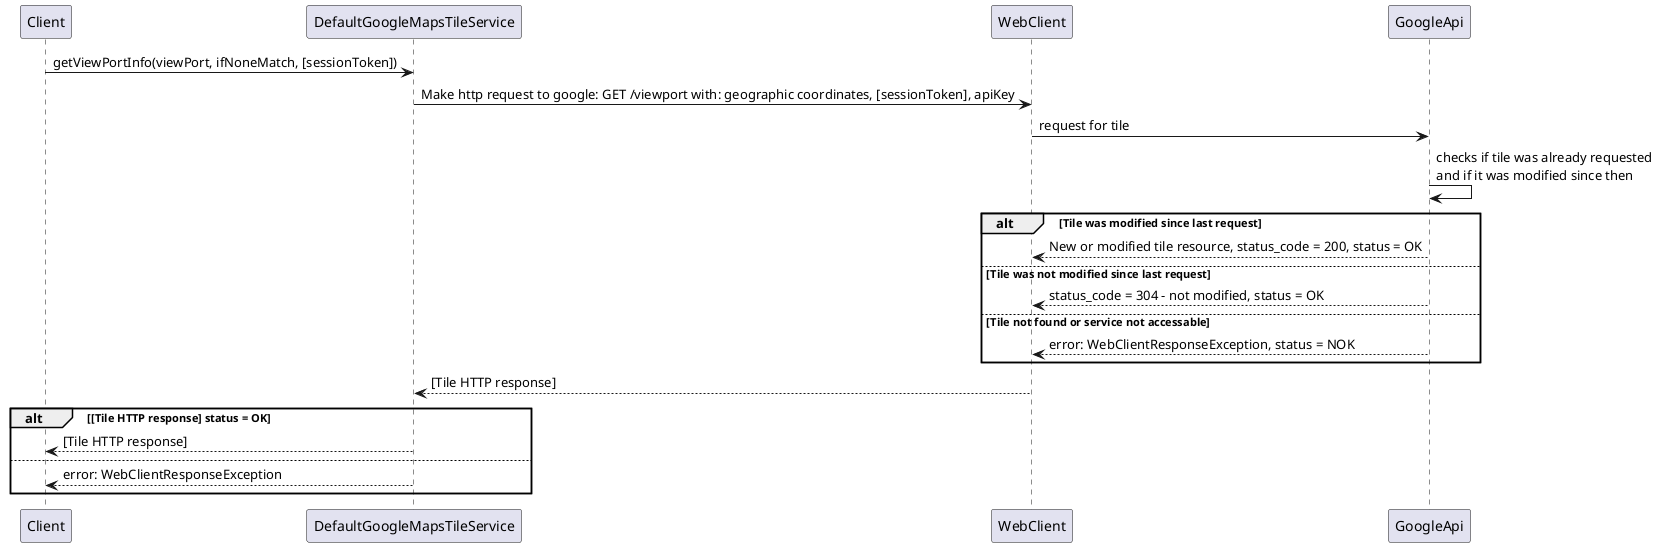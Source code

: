 @startuml
'https://plantuml.com/sequence-diagram

!$sessionToken = "[sessionToken]"
!$tile_http_resp = "[Tile HTTP response]"

Client -> DefaultGoogleMapsTileService: getViewPortInfo(viewPort, ifNoneMatch, $sessionToken)
DefaultGoogleMapsTileService -> WebClient: Make http request to google: GET /viewport with: geographic coordinates, $sessionToken, apiKey
WebClient -> GoogleApi: request for tile

GoogleApi -> GoogleApi: checks if tile was already requested\nand if it was modified since then

alt Tile was modified since last request
    GoogleApi --> WebClient: New or modified tile resource, status_code = 200, status = OK
else Tile was not modified since last request
    GoogleApi --> WebClient: status_code = 304 - not modified, status = OK
else Tile not found or service not accessable
    GoogleApi --> WebClient: error: WebClientResponseException, status = NOK
end

WebClient --> DefaultGoogleMapsTileService: $tile_http_resp

alt $tile_http_resp status = OK
    DefaultGoogleMapsTileService --> Client: $tile_http_resp
else
    DefaultGoogleMapsTileService --> Client: error: WebClientResponseException
end


@enduml